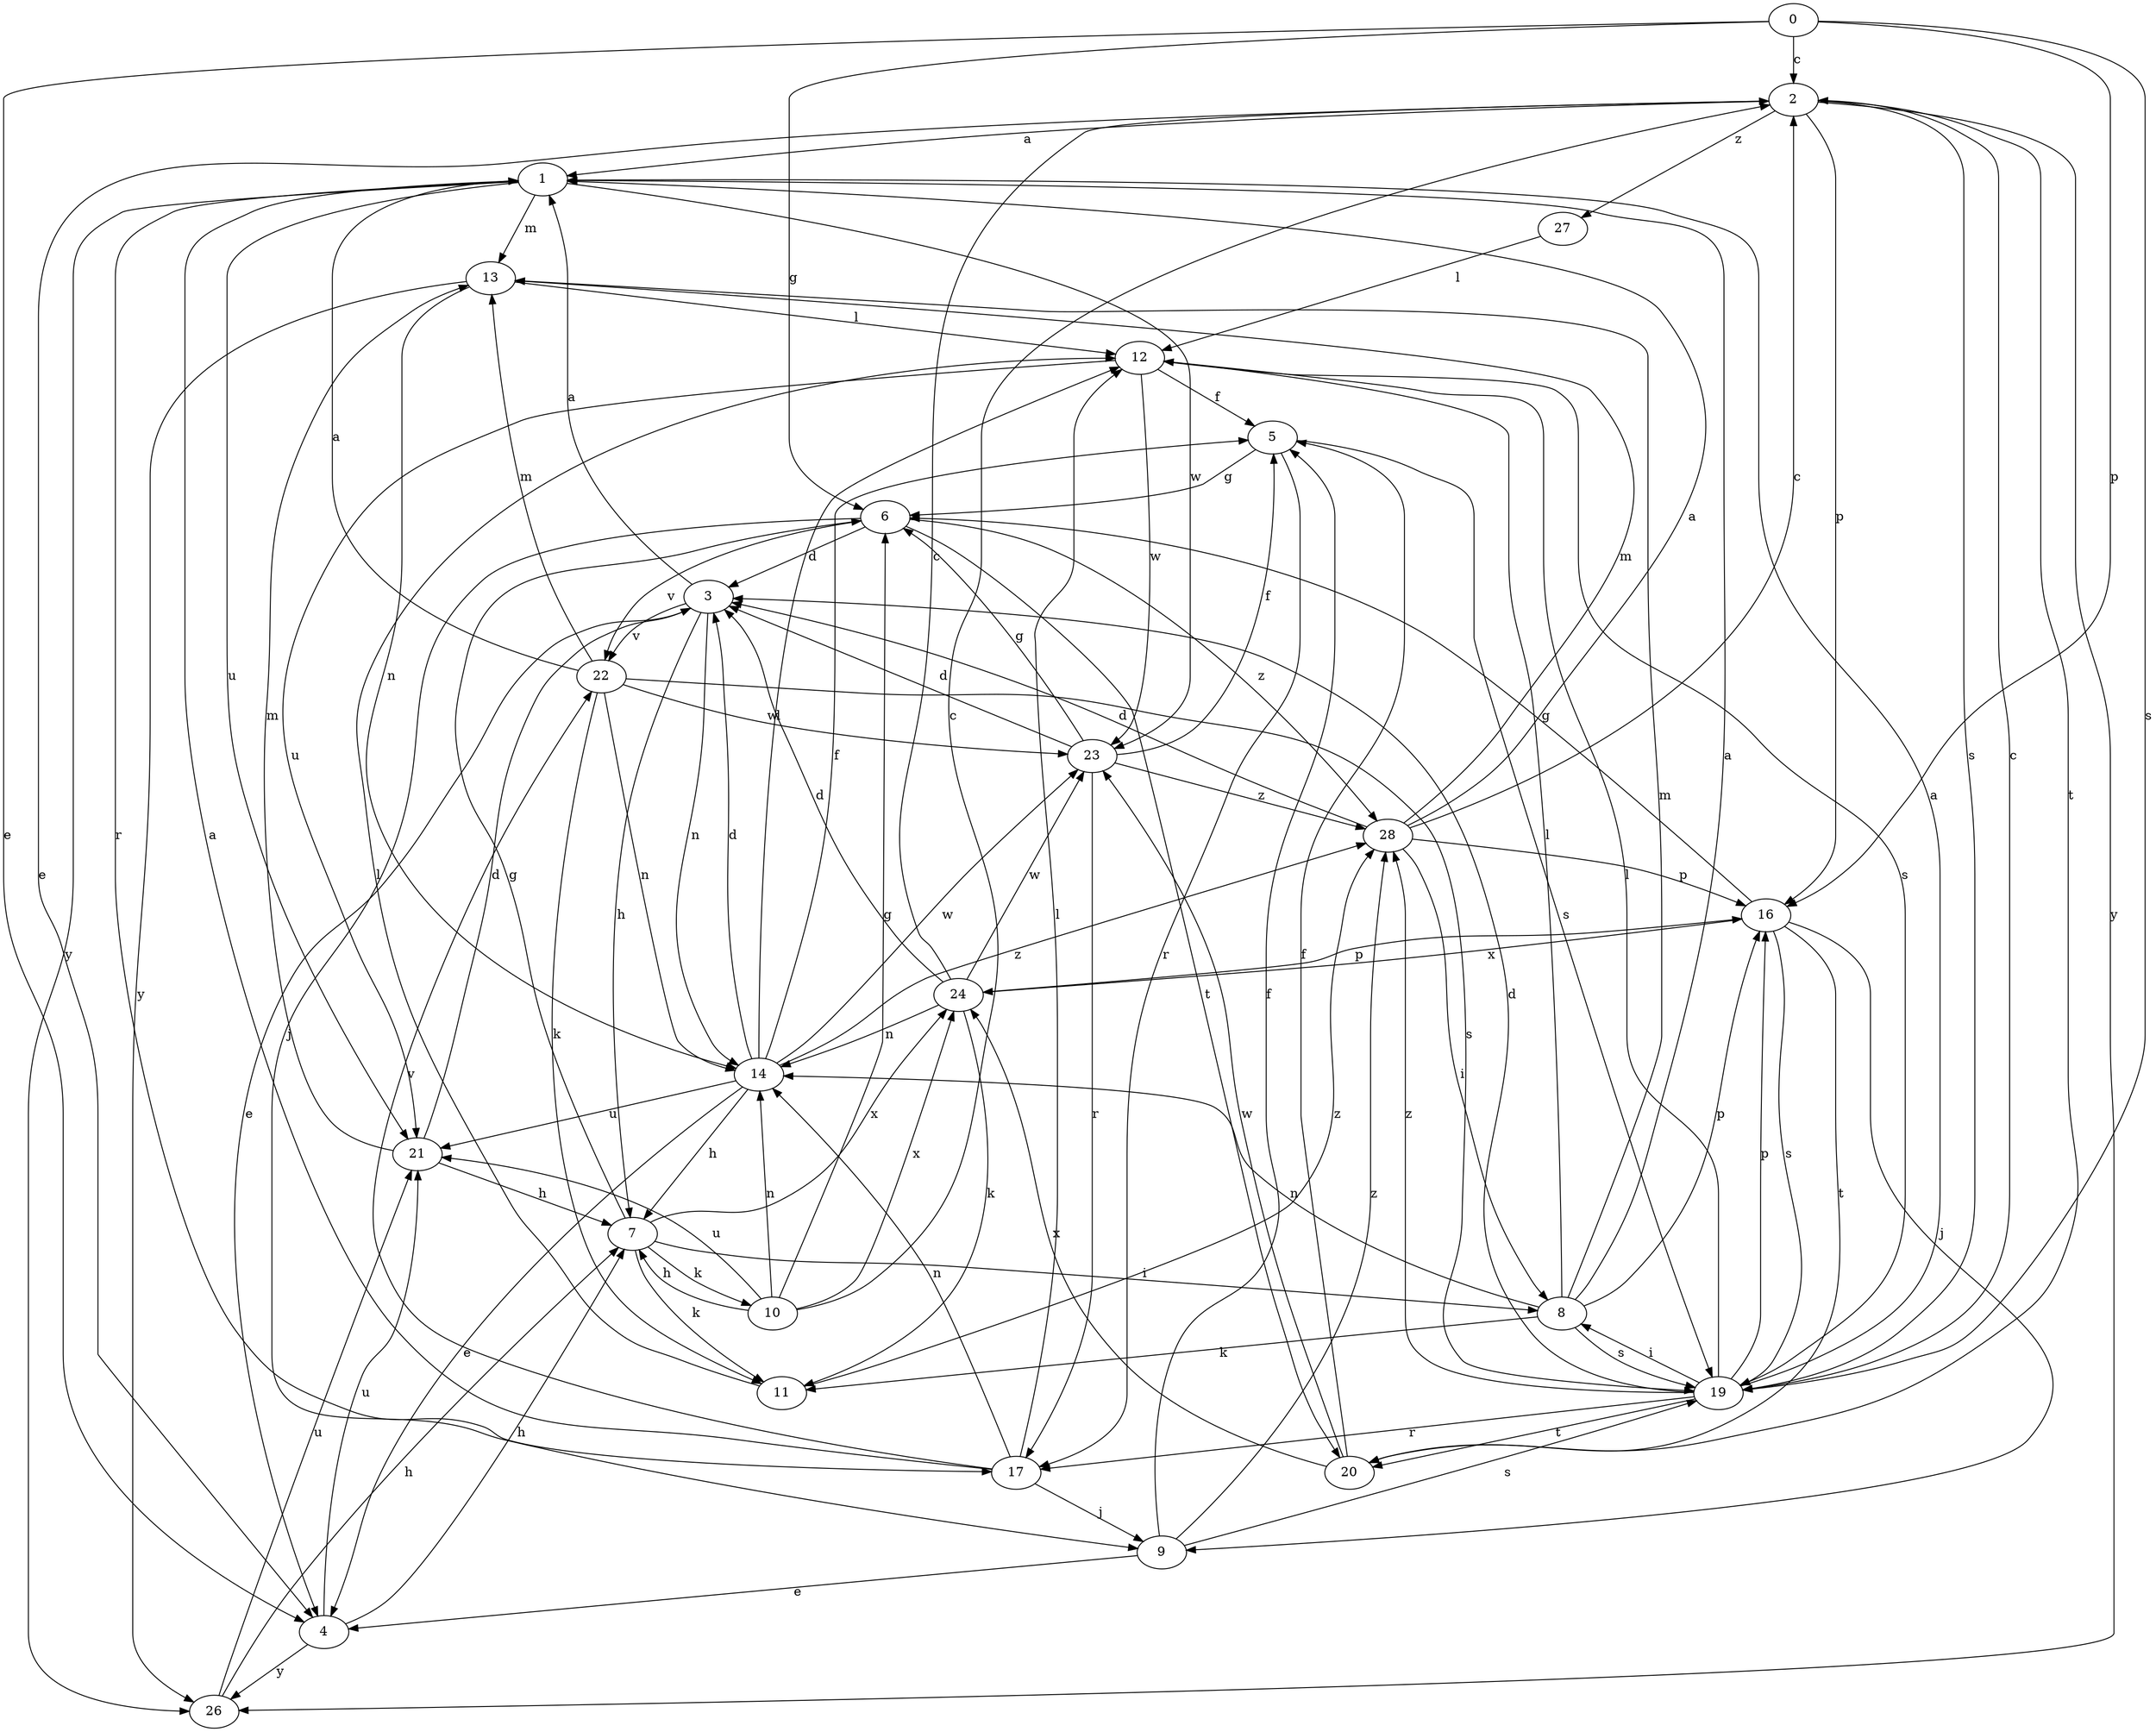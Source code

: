 strict digraph  {
0;
1;
2;
3;
4;
5;
6;
7;
8;
9;
10;
11;
12;
13;
14;
16;
17;
19;
20;
21;
22;
23;
24;
26;
27;
28;
0 -> 2  [label=c];
0 -> 4  [label=e];
0 -> 6  [label=g];
0 -> 16  [label=p];
0 -> 19  [label=s];
1 -> 13  [label=m];
1 -> 17  [label=r];
1 -> 21  [label=u];
1 -> 23  [label=w];
1 -> 26  [label=y];
2 -> 1  [label=a];
2 -> 4  [label=e];
2 -> 16  [label=p];
2 -> 19  [label=s];
2 -> 20  [label=t];
2 -> 26  [label=y];
2 -> 27  [label=z];
3 -> 1  [label=a];
3 -> 4  [label=e];
3 -> 7  [label=h];
3 -> 14  [label=n];
3 -> 22  [label=v];
4 -> 7  [label=h];
4 -> 21  [label=u];
4 -> 26  [label=y];
5 -> 6  [label=g];
5 -> 17  [label=r];
5 -> 19  [label=s];
6 -> 3  [label=d];
6 -> 9  [label=j];
6 -> 20  [label=t];
6 -> 22  [label=v];
6 -> 28  [label=z];
7 -> 6  [label=g];
7 -> 8  [label=i];
7 -> 10  [label=k];
7 -> 11  [label=k];
7 -> 24  [label=x];
8 -> 1  [label=a];
8 -> 11  [label=k];
8 -> 12  [label=l];
8 -> 13  [label=m];
8 -> 14  [label=n];
8 -> 16  [label=p];
8 -> 19  [label=s];
9 -> 4  [label=e];
9 -> 5  [label=f];
9 -> 19  [label=s];
9 -> 28  [label=z];
10 -> 2  [label=c];
10 -> 6  [label=g];
10 -> 7  [label=h];
10 -> 14  [label=n];
10 -> 21  [label=u];
10 -> 24  [label=x];
11 -> 12  [label=l];
11 -> 28  [label=z];
12 -> 5  [label=f];
12 -> 19  [label=s];
12 -> 21  [label=u];
12 -> 23  [label=w];
13 -> 12  [label=l];
13 -> 14  [label=n];
13 -> 26  [label=y];
14 -> 3  [label=d];
14 -> 4  [label=e];
14 -> 5  [label=f];
14 -> 7  [label=h];
14 -> 12  [label=l];
14 -> 21  [label=u];
14 -> 23  [label=w];
14 -> 28  [label=z];
16 -> 6  [label=g];
16 -> 9  [label=j];
16 -> 19  [label=s];
16 -> 20  [label=t];
16 -> 24  [label=x];
17 -> 1  [label=a];
17 -> 9  [label=j];
17 -> 12  [label=l];
17 -> 14  [label=n];
17 -> 22  [label=v];
19 -> 1  [label=a];
19 -> 2  [label=c];
19 -> 3  [label=d];
19 -> 8  [label=i];
19 -> 12  [label=l];
19 -> 16  [label=p];
19 -> 17  [label=r];
19 -> 20  [label=t];
19 -> 28  [label=z];
20 -> 5  [label=f];
20 -> 23  [label=w];
20 -> 24  [label=x];
21 -> 3  [label=d];
21 -> 7  [label=h];
21 -> 13  [label=m];
22 -> 1  [label=a];
22 -> 11  [label=k];
22 -> 13  [label=m];
22 -> 14  [label=n];
22 -> 19  [label=s];
22 -> 23  [label=w];
23 -> 3  [label=d];
23 -> 5  [label=f];
23 -> 6  [label=g];
23 -> 17  [label=r];
23 -> 28  [label=z];
24 -> 2  [label=c];
24 -> 3  [label=d];
24 -> 11  [label=k];
24 -> 14  [label=n];
24 -> 16  [label=p];
24 -> 23  [label=w];
26 -> 7  [label=h];
26 -> 21  [label=u];
27 -> 12  [label=l];
28 -> 1  [label=a];
28 -> 2  [label=c];
28 -> 3  [label=d];
28 -> 8  [label=i];
28 -> 13  [label=m];
28 -> 16  [label=p];
}
